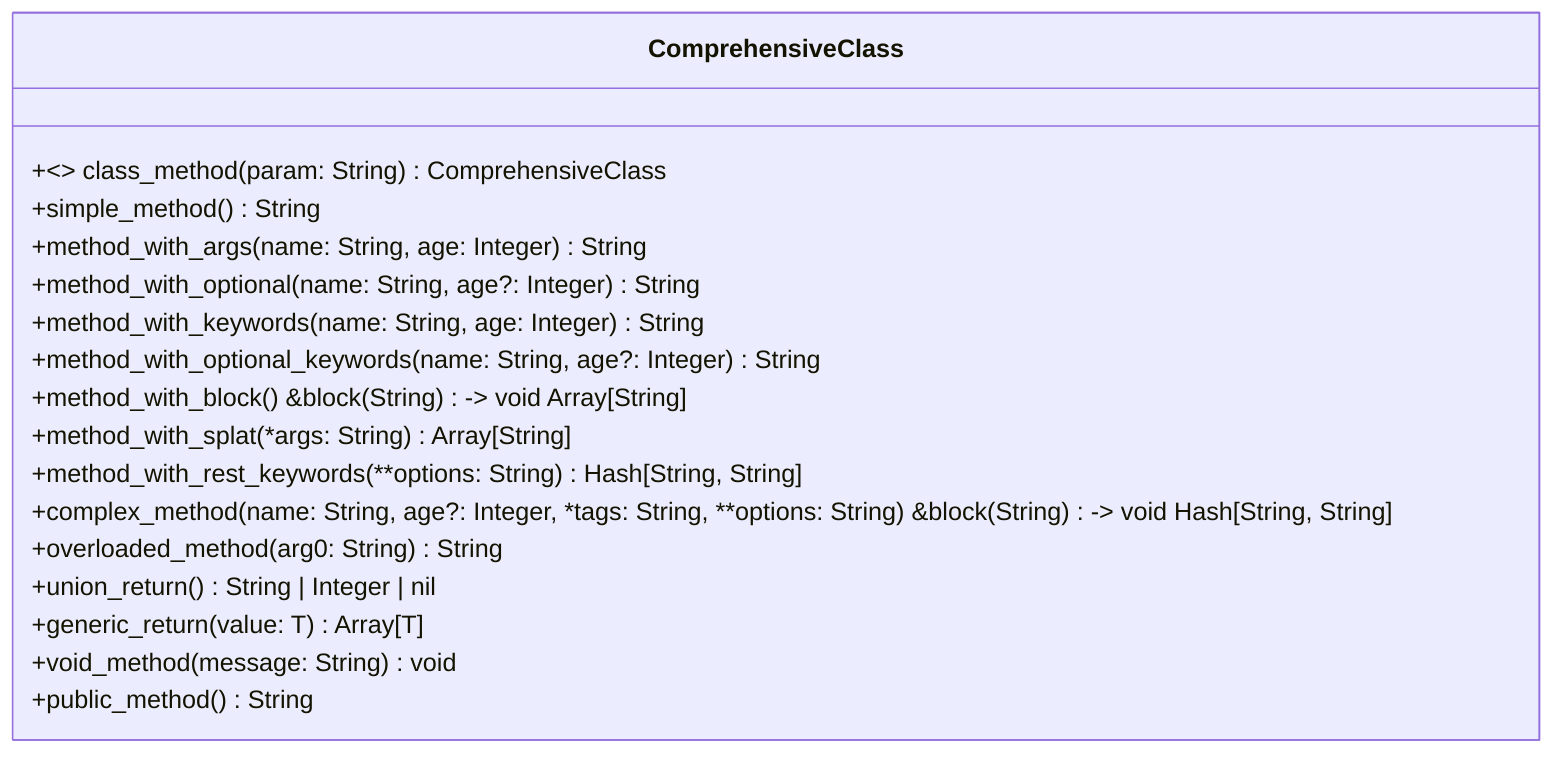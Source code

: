 classDiagram
    class ComprehensiveClass {
        +<<static>> class_method(param: String) ComprehensiveClass
        +simple_method() String
        +method_with_args(name: String, age: Integer) String
        +method_with_optional(name: String, age?: Integer) String
        +method_with_keywords(name: String, age: Integer) String
        +method_with_optional_keywords(name: String, age?: Integer) String
        +method_with_block() &block(String) -> void Array[String]
        +method_with_splat(*args: String) Array[String]
        +method_with_rest_keywords(**options: String) Hash[String, String]
        +complex_method(name: String, age?: Integer, *tags: String, **options: String) &block(String) -> void Hash[String, String]
        +overloaded_method(arg0: String) String
        +union_return() String | Integer | nil
        +generic_return(value: T) Array[T]
        +void_method(message: String) void
        +public_method() String
    }